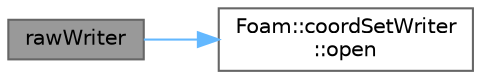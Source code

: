 digraph "rawWriter"
{
 // LATEX_PDF_SIZE
  bgcolor="transparent";
  edge [fontname=Helvetica,fontsize=10,labelfontname=Helvetica,labelfontsize=10];
  node [fontname=Helvetica,fontsize=10,shape=box,height=0.2,width=0.4];
  rankdir="LR";
  Node1 [id="Node000001",label="rawWriter",height=0.2,width=0.4,color="gray40", fillcolor="grey60", style="filled", fontcolor="black",tooltip=" "];
  Node1 -> Node2 [id="edge1_Node000001_Node000002",color="steelblue1",style="solid",tooltip=" "];
  Node2 [id="Node000002",label="Foam::coordSetWriter\l::open",height=0.2,width=0.4,color="grey40", fillcolor="white", style="filled",URL="$classFoam_1_1coordSetWriter.html#a03a3257e5547e408a49c478f141ffce8",tooltip="TBD: virtual fileName write() = 0;."];
}
